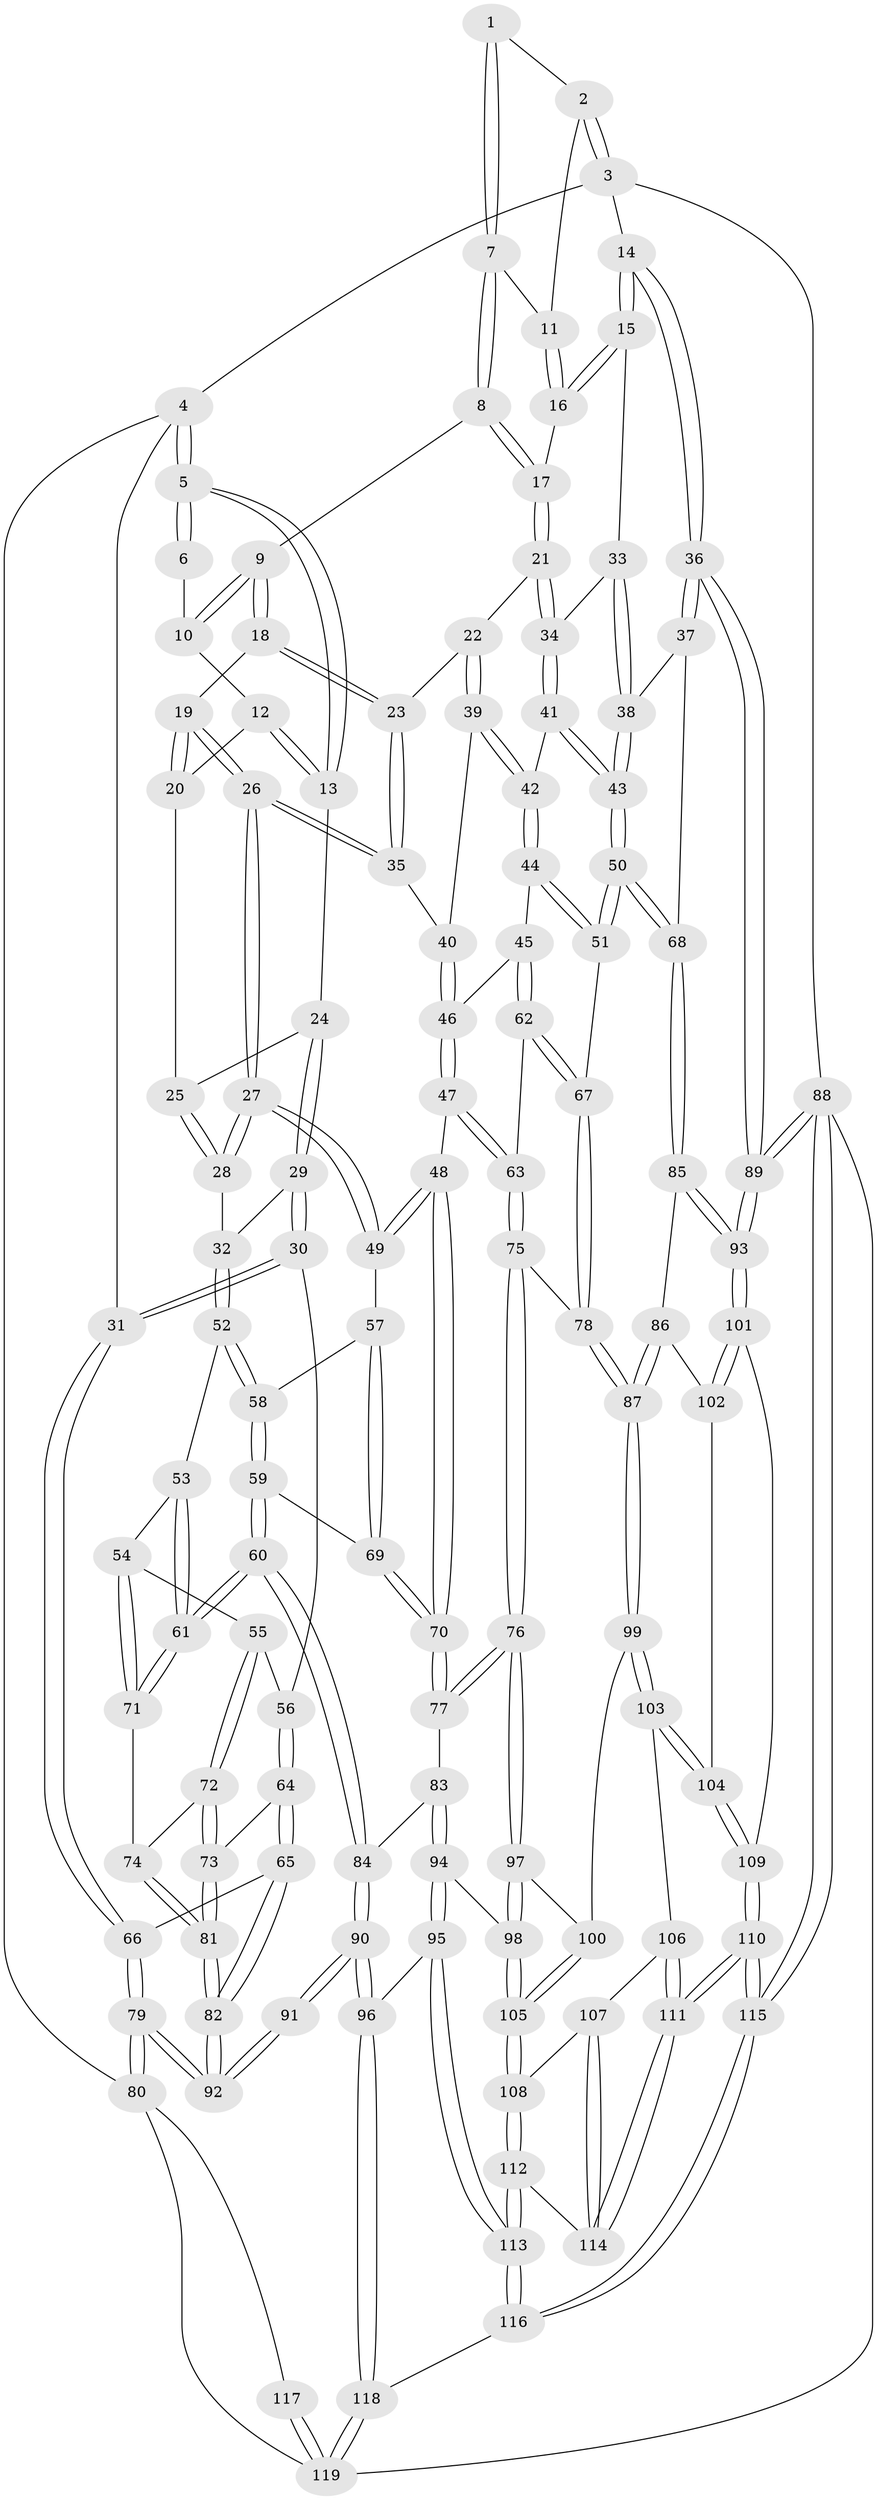 // Generated by graph-tools (version 1.1) at 2025/27/03/15/25 16:27:56]
// undirected, 119 vertices, 294 edges
graph export_dot {
graph [start="1"]
  node [color=gray90,style=filled];
  1 [pos="+0.6941709119440287+0"];
  2 [pos="+1+0"];
  3 [pos="+1+0"];
  4 [pos="+0+0"];
  5 [pos="+0+0"];
  6 [pos="+0.49529177432445476+0"];
  7 [pos="+0.6975807275753743+0.08249855966284876"];
  8 [pos="+0.6712373784228012+0.1037543985281587"];
  9 [pos="+0.6675483065039322+0.10446329118900287"];
  10 [pos="+0.5279737763355371+0.02856434734257836"];
  11 [pos="+0.8150846078406989+0.07480588523783564"];
  12 [pos="+0.4856688061754515+0.10166427619853262"];
  13 [pos="+0.08292302945392116+0"];
  14 [pos="+1+0.027332197423553077"];
  15 [pos="+0.9284843085276682+0.20243271578602842"];
  16 [pos="+0.8627033051059307+0.17679074495963157"];
  17 [pos="+0.7597169493673852+0.234054137149264"];
  18 [pos="+0.6571659225968082+0.12169695007612305"];
  19 [pos="+0.5273331938878888+0.22243111055561993"];
  20 [pos="+0.4835321326604263+0.10756719366759986"];
  21 [pos="+0.7495582519549976+0.2532725321968601"];
  22 [pos="+0.7099598270254762+0.283768786488682"];
  23 [pos="+0.6464672858323295+0.27605599502870876"];
  24 [pos="+0.12571342822260814+0"];
  25 [pos="+0.35529678701307155+0.15139794465358694"];
  26 [pos="+0.5247250075166419+0.2978418146291071"];
  27 [pos="+0.5203125992756559+0.3022358477874083"];
  28 [pos="+0.36765000131568293+0.30203777345773064"];
  29 [pos="+0.18584233772922917+0.21645626621305183"];
  30 [pos="+0.14047055726286867+0.33735579037607144"];
  31 [pos="+0+0.22733593310476485"];
  32 [pos="+0.36544226103543614+0.3036256242927532"];
  33 [pos="+0.9241760873577437+0.22849694418028332"];
  34 [pos="+0.8308275201226741+0.32856338106325944"];
  35 [pos="+0.5706547470858712+0.2955220082367814"];
  36 [pos="+1+0.4480428450168341"];
  37 [pos="+1+0.3888669464539388"];
  38 [pos="+0.9434658885802507+0.3539408689984938"];
  39 [pos="+0.7185016536924985+0.32469590897355144"];
  40 [pos="+0.6471631905802963+0.37262016560462596"];
  41 [pos="+0.8312215038623841+0.33426009892182945"];
  42 [pos="+0.7286366824368911+0.36119651930280405"];
  43 [pos="+0.8587629145639641+0.40515416412869776"];
  44 [pos="+0.7294915433055649+0.3882783557403578"];
  45 [pos="+0.695249359547855+0.40172396756735873"];
  46 [pos="+0.6638379525763325+0.397465170537034"];
  47 [pos="+0.5709846699590208+0.4564527969263939"];
  48 [pos="+0.5572463373223695+0.45120231661680793"];
  49 [pos="+0.5311802388307159+0.38673275633651777"];
  50 [pos="+0.8274027714418234+0.47826668073117434"];
  51 [pos="+0.817325494289469+0.47718810200603284"];
  52 [pos="+0.35926925154407446+0.3145560194319188"];
  53 [pos="+0.293885875260224+0.3594813319418412"];
  54 [pos="+0.18913860192413237+0.39218059849172604"];
  55 [pos="+0.1779135188534802+0.39156274782008943"];
  56 [pos="+0.14689437694124277+0.3509363857379609"];
  57 [pos="+0.4392135030902327+0.44020695820207956"];
  58 [pos="+0.37976726688625473+0.4180460223499695"];
  59 [pos="+0.35615338519964407+0.5129830941854363"];
  60 [pos="+0.32155970873770084+0.5375703341415623"];
  61 [pos="+0.31456959751263047+0.5315238883624106"];
  62 [pos="+0.668475237208339+0.46607971841787665"];
  63 [pos="+0.6133252688372445+0.4883016375286456"];
  64 [pos="+0+0.4716290732641928"];
  65 [pos="+0+0.45059380719367387"];
  66 [pos="+0+0.45041427302827003"];
  67 [pos="+0.7746213027877599+0.4973857071937109"];
  68 [pos="+0.854868739264703+0.5076982089021471"];
  69 [pos="+0.438947789120702+0.5111552083347924"];
  70 [pos="+0.49238721348754366+0.5306282498548006"];
  71 [pos="+0.3089725485902066+0.5287397055701971"];
  72 [pos="+0.17350343963816148+0.40184828134551115"];
  73 [pos="+0.06562131354028172+0.5036892949707538"];
  74 [pos="+0.18957476355895073+0.5206871432246756"];
  75 [pos="+0.6560780590077993+0.5885637179670271"];
  76 [pos="+0.6103083751999581+0.6157384930879719"];
  77 [pos="+0.49829723823186706+0.5792968044220838"];
  78 [pos="+0.6717619419062872+0.5915131029975794"];
  79 [pos="+0+0.7177617944787845"];
  80 [pos="+0+0.873679682423418"];
  81 [pos="+0.1269787378550752+0.5985737401052402"];
  82 [pos="+0.13310992132007135+0.6684853445381688"];
  83 [pos="+0.47754230890598537+0.6092019807036453"];
  84 [pos="+0.3212549865962652+0.5454995617041278"];
  85 [pos="+0.9195676802331403+0.6007727939947938"];
  86 [pos="+0.9119813903054476+0.6053436558864496"];
  87 [pos="+0.7526316430579264+0.6865820870206537"];
  88 [pos="+1+1"];
  89 [pos="+1+0.7019774958390692"];
  90 [pos="+0.2695367724157273+0.7731782631398122"];
  91 [pos="+0.22777999631632467+0.7619958974157437"];
  92 [pos="+0.13339649550440208+0.6697126705310299"];
  93 [pos="+1+0.7013179269627651"];
  94 [pos="+0.43137562369645155+0.7384523941478542"];
  95 [pos="+0.41733447588909967+0.7446547910603993"];
  96 [pos="+0.28306614432025246+0.7847751274084501"];
  97 [pos="+0.5993173563591521+0.6503355659875839"];
  98 [pos="+0.4593609581948498+0.7414078374762839"];
  99 [pos="+0.7369879202884133+0.7440004793216219"];
  100 [pos="+0.6358374729095381+0.7614750027977177"];
  101 [pos="+0.9771046867584855+0.7960827178924474"];
  102 [pos="+0.849190670047379+0.7444112501630816"];
  103 [pos="+0.7507948584006544+0.7681027759057675"];
  104 [pos="+0.7922538157065765+0.7938795585796912"];
  105 [pos="+0.5913012715023266+0.7975298628230212"];
  106 [pos="+0.7441714199763093+0.7845823600169913"];
  107 [pos="+0.6832129444862867+0.8582165517386104"];
  108 [pos="+0.5937472179750318+0.8173037294984655"];
  109 [pos="+0.8562934724643746+0.8488548003362493"];
  110 [pos="+0.7906088891341826+1"];
  111 [pos="+0.7292119451825141+0.9437098287161106"];
  112 [pos="+0.5839845816479228+0.8806738787343452"];
  113 [pos="+0.5555327552362634+0.9335964312607385"];
  114 [pos="+0.6932546336310005+0.9046504255397283"];
  115 [pos="+0.7941090902321036+1"];
  116 [pos="+0.48689003907120737+1"];
  117 [pos="+0.04748385576028551+0.8604861562085316"];
  118 [pos="+0.35001730253661284+1"];
  119 [pos="+0.18645530876286734+1"];
  1 -- 2;
  1 -- 7;
  1 -- 7;
  2 -- 3;
  2 -- 3;
  2 -- 11;
  3 -- 4;
  3 -- 14;
  3 -- 88;
  4 -- 5;
  4 -- 5;
  4 -- 31;
  4 -- 80;
  5 -- 6;
  5 -- 6;
  5 -- 13;
  5 -- 13;
  6 -- 10;
  7 -- 8;
  7 -- 8;
  7 -- 11;
  8 -- 9;
  8 -- 17;
  8 -- 17;
  9 -- 10;
  9 -- 10;
  9 -- 18;
  9 -- 18;
  10 -- 12;
  11 -- 16;
  11 -- 16;
  12 -- 13;
  12 -- 13;
  12 -- 20;
  13 -- 24;
  14 -- 15;
  14 -- 15;
  14 -- 36;
  14 -- 36;
  15 -- 16;
  15 -- 16;
  15 -- 33;
  16 -- 17;
  17 -- 21;
  17 -- 21;
  18 -- 19;
  18 -- 23;
  18 -- 23;
  19 -- 20;
  19 -- 20;
  19 -- 26;
  19 -- 26;
  20 -- 25;
  21 -- 22;
  21 -- 34;
  21 -- 34;
  22 -- 23;
  22 -- 39;
  22 -- 39;
  23 -- 35;
  23 -- 35;
  24 -- 25;
  24 -- 29;
  24 -- 29;
  25 -- 28;
  25 -- 28;
  26 -- 27;
  26 -- 27;
  26 -- 35;
  26 -- 35;
  27 -- 28;
  27 -- 28;
  27 -- 49;
  27 -- 49;
  28 -- 32;
  29 -- 30;
  29 -- 30;
  29 -- 32;
  30 -- 31;
  30 -- 31;
  30 -- 56;
  31 -- 66;
  31 -- 66;
  32 -- 52;
  32 -- 52;
  33 -- 34;
  33 -- 38;
  33 -- 38;
  34 -- 41;
  34 -- 41;
  35 -- 40;
  36 -- 37;
  36 -- 37;
  36 -- 89;
  36 -- 89;
  37 -- 38;
  37 -- 68;
  38 -- 43;
  38 -- 43;
  39 -- 40;
  39 -- 42;
  39 -- 42;
  40 -- 46;
  40 -- 46;
  41 -- 42;
  41 -- 43;
  41 -- 43;
  42 -- 44;
  42 -- 44;
  43 -- 50;
  43 -- 50;
  44 -- 45;
  44 -- 51;
  44 -- 51;
  45 -- 46;
  45 -- 62;
  45 -- 62;
  46 -- 47;
  46 -- 47;
  47 -- 48;
  47 -- 63;
  47 -- 63;
  48 -- 49;
  48 -- 49;
  48 -- 70;
  48 -- 70;
  49 -- 57;
  50 -- 51;
  50 -- 51;
  50 -- 68;
  50 -- 68;
  51 -- 67;
  52 -- 53;
  52 -- 58;
  52 -- 58;
  53 -- 54;
  53 -- 61;
  53 -- 61;
  54 -- 55;
  54 -- 71;
  54 -- 71;
  55 -- 56;
  55 -- 72;
  55 -- 72;
  56 -- 64;
  56 -- 64;
  57 -- 58;
  57 -- 69;
  57 -- 69;
  58 -- 59;
  58 -- 59;
  59 -- 60;
  59 -- 60;
  59 -- 69;
  60 -- 61;
  60 -- 61;
  60 -- 84;
  60 -- 84;
  61 -- 71;
  61 -- 71;
  62 -- 63;
  62 -- 67;
  62 -- 67;
  63 -- 75;
  63 -- 75;
  64 -- 65;
  64 -- 65;
  64 -- 73;
  65 -- 66;
  65 -- 82;
  65 -- 82;
  66 -- 79;
  66 -- 79;
  67 -- 78;
  67 -- 78;
  68 -- 85;
  68 -- 85;
  69 -- 70;
  69 -- 70;
  70 -- 77;
  70 -- 77;
  71 -- 74;
  72 -- 73;
  72 -- 73;
  72 -- 74;
  73 -- 81;
  73 -- 81;
  74 -- 81;
  74 -- 81;
  75 -- 76;
  75 -- 76;
  75 -- 78;
  76 -- 77;
  76 -- 77;
  76 -- 97;
  76 -- 97;
  77 -- 83;
  78 -- 87;
  78 -- 87;
  79 -- 80;
  79 -- 80;
  79 -- 92;
  79 -- 92;
  80 -- 117;
  80 -- 119;
  81 -- 82;
  81 -- 82;
  82 -- 92;
  82 -- 92;
  83 -- 84;
  83 -- 94;
  83 -- 94;
  84 -- 90;
  84 -- 90;
  85 -- 86;
  85 -- 93;
  85 -- 93;
  86 -- 87;
  86 -- 87;
  86 -- 102;
  87 -- 99;
  87 -- 99;
  88 -- 89;
  88 -- 89;
  88 -- 115;
  88 -- 115;
  88 -- 119;
  89 -- 93;
  89 -- 93;
  90 -- 91;
  90 -- 91;
  90 -- 96;
  90 -- 96;
  91 -- 92;
  91 -- 92;
  93 -- 101;
  93 -- 101;
  94 -- 95;
  94 -- 95;
  94 -- 98;
  95 -- 96;
  95 -- 113;
  95 -- 113;
  96 -- 118;
  96 -- 118;
  97 -- 98;
  97 -- 98;
  97 -- 100;
  98 -- 105;
  98 -- 105;
  99 -- 100;
  99 -- 103;
  99 -- 103;
  100 -- 105;
  100 -- 105;
  101 -- 102;
  101 -- 102;
  101 -- 109;
  102 -- 104;
  103 -- 104;
  103 -- 104;
  103 -- 106;
  104 -- 109;
  104 -- 109;
  105 -- 108;
  105 -- 108;
  106 -- 107;
  106 -- 111;
  106 -- 111;
  107 -- 108;
  107 -- 114;
  107 -- 114;
  108 -- 112;
  108 -- 112;
  109 -- 110;
  109 -- 110;
  110 -- 111;
  110 -- 111;
  110 -- 115;
  110 -- 115;
  111 -- 114;
  111 -- 114;
  112 -- 113;
  112 -- 113;
  112 -- 114;
  113 -- 116;
  113 -- 116;
  115 -- 116;
  115 -- 116;
  116 -- 118;
  117 -- 119;
  117 -- 119;
  118 -- 119;
  118 -- 119;
}
